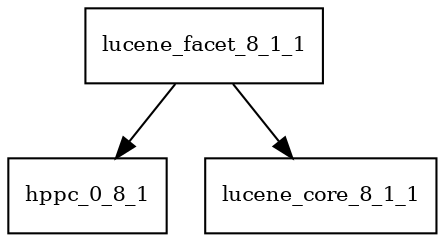 digraph lucene_facet_8_1_1_dependencies {
  node [shape = box, fontsize=10.0];
  lucene_facet_8_1_1 -> hppc_0_8_1;
  lucene_facet_8_1_1 -> lucene_core_8_1_1;
}
